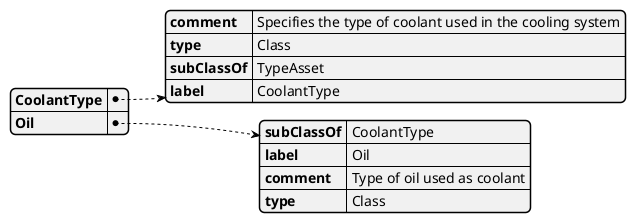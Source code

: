@startjson
{
  "CoolantType": {
    "comment": 
      "Specifies the type of coolant used in the cooling system"
    ,
    "type": 
      "Class"
    ,
    "subClassOf": 
      "TypeAsset"
    ,
    "label": 
      "CoolantType"
    
  },
  "Oil": {
    "subClassOf": 
      "CoolantType"
    ,
    "label": 
      "Oil"
    ,
    "comment": 
      "Type of oil used as coolant"
    ,
    "type": 
      "Class"
    
  }
}
@endjson